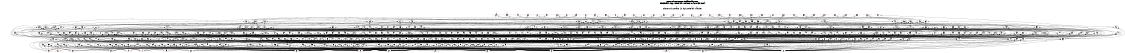 # Network structure generated by ABC

digraph network {
size = "7.5,10";
center = true;
edge [dir = back];

{
  node [shape = plaintext];
  edge [style = invis];
  LevelTitle1 [label=""];
  LevelTitle2 [label=""];
  Level6 [label = ""];
  Level5 [label = ""];
  Level4 [label = ""];
  Level3 [label = ""];
  Level2 [label = ""];
  Level1 [label = ""];
  Level0 [label = ""];
  LevelTitle1 ->  LevelTitle2 ->  Level6 ->  Level5 ->  Level4 ->  Level3 ->  Level2 ->  Level1 ->  Level0;
}

{
  rank = same;
  LevelTitle1;
  title1 [shape=plaintext,
          fontsize=20,
          fontname = "Times-Roman",
          label="Network structure visualized by ABC\nBenchmark \"top\". Time was Wed Oct 16 16:07:39 2024. "
         ];
}

{
  rank = same;
  LevelTitle2;
  title2 [shape=plaintext,
          fontsize=18,
          fontname = "Times-Roman",
          label="The network contains 421 logic nodes and 0 latches.\n"
         ];
}

{
  rank = same;
  Level6;
  Node18 [label = "pa1", shape = invtriangle, color = coral, fillcolor = coral];
  Node19 [label = "pa0", shape = invtriangle, color = coral, fillcolor = coral];
  Node20 [label = "pb0", shape = invtriangle, color = coral, fillcolor = coral];
  Node21 [label = "pc1", shape = invtriangle, color = coral, fillcolor = coral];
  Node22 [label = "pr", shape = invtriangle, color = coral, fillcolor = coral];
  Node23 [label = "pb1", shape = invtriangle, color = coral, fillcolor = coral];
  Node24 [label = "pc0", shape = invtriangle, color = coral, fillcolor = coral];
  Node25 [label = "ps", shape = invtriangle, color = coral, fillcolor = coral];
  Node26 [label = "pd0", shape = invtriangle, color = coral, fillcolor = coral];
  Node27 [label = "pt", shape = invtriangle, color = coral, fillcolor = coral];
  Node28 [label = "pd1", shape = invtriangle, color = coral, fillcolor = coral];
  Node29 [label = "pe0", shape = invtriangle, color = coral, fillcolor = coral];
  Node30 [label = "pu", shape = invtriangle, color = coral, fillcolor = coral];
  Node31 [label = "pf0", shape = invtriangle, color = coral, fillcolor = coral];
  Node32 [label = "pv", shape = invtriangle, color = coral, fillcolor = coral];
  Node33 [label = "pg0", shape = invtriangle, color = coral, fillcolor = coral];
  Node34 [label = "pw", shape = invtriangle, color = coral, fillcolor = coral];
  Node35 [label = "ph0", shape = invtriangle, color = coral, fillcolor = coral];
  Node36 [label = "px", shape = invtriangle, color = coral, fillcolor = coral];
  Node37 [label = "pi0", shape = invtriangle, color = coral, fillcolor = coral];
  Node38 [label = "py", shape = invtriangle, color = coral, fillcolor = coral];
  Node39 [label = "pj0", shape = invtriangle, color = coral, fillcolor = coral];
  Node40 [label = "pz", shape = invtriangle, color = coral, fillcolor = coral];
  Node41 [label = "pk0", shape = invtriangle, color = coral, fillcolor = coral];
  Node42 [label = "pl0", shape = invtriangle, color = coral, fillcolor = coral];
  Node43 [label = "pm0", shape = invtriangle, color = coral, fillcolor = coral];
  Node44 [label = "pn0", shape = invtriangle, color = coral, fillcolor = coral];
  Node45 [label = "po0", shape = invtriangle, color = coral, fillcolor = coral];
  Node46 [label = "pp0", shape = invtriangle, color = coral, fillcolor = coral];
  Node47 [label = "pq0", shape = invtriangle, color = coral, fillcolor = coral];
  Node48 [label = "pr0", shape = invtriangle, color = coral, fillcolor = coral];
  Node49 [label = "ps0", shape = invtriangle, color = coral, fillcolor = coral];
  Node50 [label = "pt0", shape = invtriangle, color = coral, fillcolor = coral];
  Node51 [label = "pu0", shape = invtriangle, color = coral, fillcolor = coral];
  Node52 [label = "pv0", shape = invtriangle, color = coral, fillcolor = coral];
  Node53 [label = "pw0", shape = invtriangle, color = coral, fillcolor = coral];
  Node54 [label = "px0", shape = invtriangle, color = coral, fillcolor = coral];
  Node55 [label = "py0", shape = invtriangle, color = coral, fillcolor = coral];
  Node56 [label = "pz0", shape = invtriangle, color = coral, fillcolor = coral];
}

{
  rank = same;
  Level5;
  Node78 [label = "78\n", shape = ellipse];
  Node150 [label = "150\n", shape = ellipse];
  Node174 [label = "174\n", shape = ellipse];
  Node210 [label = "210\n", shape = ellipse];
  Node218 [label = "218\n", shape = ellipse];
  Node265 [label = "265\n", shape = ellipse];
  Node294 [label = "294\n", shape = ellipse];
  Node302 [label = "302\n", shape = ellipse];
  Node321 [label = "321\n", shape = ellipse];
  Node343 [label = "343\n", shape = ellipse];
  Node358 [label = "358\n", shape = ellipse];
  Node366 [label = "366\n", shape = ellipse];
  Node376 [label = "376\n", shape = ellipse];
  Node387 [label = "387\n", shape = ellipse];
  Node395 [label = "395\n", shape = ellipse];
  Node402 [label = "402\n", shape = ellipse];
  Node409 [label = "409\n", shape = ellipse];
  Node418 [label = "418\n", shape = ellipse];
  Node429 [label = "429\n", shape = ellipse];
  Node436 [label = "436\n", shape = ellipse];
  Node446 [label = "446\n", shape = ellipse];
  Node451 [label = "451\n", shape = ellipse];
  Node458 [label = "458\n", shape = ellipse];
  Node468 [label = "468\n", shape = ellipse];
  Node472 [label = "472\n", shape = ellipse];
  Node477 [label = "477\n", shape = ellipse];
  Node478 [label = "478\n", shape = ellipse];
}

{
  rank = same;
  Level4;
  Node60 [label = "60\n", shape = ellipse];
  Node79 [label = "79\n", shape = ellipse];
  Node110 [label = "110\n", shape = ellipse];
  Node151 [label = "151\n", shape = ellipse];
  Node158 [label = "158\n", shape = ellipse];
  Node175 [label = "175\n", shape = ellipse];
  Node185 [label = "185\n", shape = ellipse];
  Node202 [label = "202\n", shape = ellipse];
  Node211 [label = "211\n", shape = ellipse];
  Node214 [label = "214\n", shape = ellipse];
  Node219 [label = "219\n", shape = ellipse];
  Node234 [label = "234\n", shape = ellipse];
  Node242 [label = "242\n", shape = ellipse];
  Node260 [label = "260\n", shape = ellipse];
  Node266 [label = "266\n", shape = ellipse];
  Node269 [label = "269\n", shape = ellipse];
  Node277 [label = "277\n", shape = ellipse];
  Node290 [label = "290\n", shape = ellipse];
  Node295 [label = "295\n", shape = ellipse];
  Node303 [label = "303\n", shape = ellipse];
  Node311 [label = "311\n", shape = ellipse];
  Node315 [label = "315\n", shape = ellipse];
  Node320 [label = "320\n", shape = ellipse];
  Node322 [label = "322\n", shape = ellipse];
  Node325 [label = "325\n", shape = ellipse];
  Node327 [label = "327\n", shape = ellipse];
  Node339 [label = "339\n", shape = ellipse];
  Node344 [label = "344\n", shape = ellipse];
  Node347 [label = "347\n", shape = ellipse];
  Node353 [label = "353\n", shape = ellipse];
  Node359 [label = "359\n", shape = ellipse];
  Node362 [label = "362\n", shape = ellipse];
  Node367 [label = "367\n", shape = ellipse];
  Node370 [label = "370\n", shape = ellipse];
  Node372 [label = "372\n", shape = ellipse];
  Node377 [label = "377\n", shape = ellipse];
  Node379 [label = "379\n", shape = ellipse];
  Node388 [label = "388\n", shape = ellipse];
  Node390 [label = "390\n", shape = ellipse];
  Node392 [label = "392\n", shape = ellipse];
  Node396 [label = "396\n", shape = ellipse];
  Node399 [label = "399\n", shape = ellipse];
  Node403 [label = "403\n", shape = ellipse];
  Node404 [label = "404\n", shape = ellipse];
  Node410 [label = "410\n", shape = ellipse];
  Node412 [label = "412\n", shape = ellipse];
  Node415 [label = "415\n", shape = ellipse];
  Node419 [label = "419\n", shape = ellipse];
  Node421 [label = "421\n", shape = ellipse];
  Node423 [label = "423\n", shape = ellipse];
  Node430 [label = "430\n", shape = ellipse];
  Node434 [label = "434\n", shape = ellipse];
  Node435 [label = "435\n", shape = ellipse];
  Node437 [label = "437\n", shape = ellipse];
  Node441 [label = "441\n", shape = ellipse];
  Node443 [label = "443\n", shape = ellipse];
  Node447 [label = "447\n", shape = ellipse];
  Node449 [label = "449\n", shape = ellipse];
  Node452 [label = "452\n", shape = ellipse];
  Node454 [label = "454\n", shape = ellipse];
  Node456 [label = "456\n", shape = ellipse];
  Node459 [label = "459\n", shape = ellipse];
  Node461 [label = "461\n", shape = ellipse];
  Node463 [label = "463\n", shape = ellipse];
  Node465 [label = "465\n", shape = ellipse];
  Node469 [label = "469\n", shape = ellipse];
  Node470 [label = "470\n", shape = ellipse];
  Node473 [label = "473\n", shape = ellipse];
  Node475 [label = "475\n", shape = ellipse];
  Node476 [label = "476\n", shape = ellipse];
}

{
  rank = same;
  Level3;
  Node61 [label = "61\n", shape = ellipse];
  Node72 [label = "72\n", shape = ellipse];
  Node80 [label = "80\n", shape = ellipse];
  Node88 [label = "88\n", shape = ellipse];
  Node96 [label = "96\n", shape = ellipse];
  Node107 [label = "107\n", shape = ellipse];
  Node111 [label = "111\n", shape = ellipse];
  Node118 [label = "118\n", shape = ellipse];
  Node126 [label = "126\n", shape = ellipse];
  Node138 [label = "138\n", shape = ellipse];
  Node143 [label = "143\n", shape = ellipse];
  Node152 [label = "152\n", shape = ellipse];
  Node159 [label = "159\n", shape = ellipse];
  Node165 [label = "165\n", shape = ellipse];
  Node176 [label = "176\n", shape = ellipse];
  Node186 [label = "186\n", shape = ellipse];
  Node188 [label = "188\n", shape = ellipse];
  Node190 [label = "190\n", shape = ellipse];
  Node198 [label = "198\n", shape = ellipse];
  Node203 [label = "203\n", shape = ellipse];
  Node204 [label = "204\n", shape = ellipse];
  Node209 [label = "209\n", shape = ellipse];
  Node212 [label = "212\n", shape = ellipse];
  Node213 [label = "213\n", shape = ellipse];
  Node215 [label = "215\n", shape = ellipse];
  Node216 [label = "216\n", shape = ellipse];
  Node220 [label = "220\n", shape = ellipse];
  Node222 [label = "222\n", shape = ellipse];
  Node223 [label = "223\n", shape = ellipse];
  Node225 [label = "225\n", shape = ellipse];
  Node235 [label = "235\n", shape = ellipse];
  Node243 [label = "243\n", shape = ellipse];
  Node245 [label = "245\n", shape = ellipse];
  Node253 [label = "253\n", shape = ellipse];
  Node254 [label = "254\n", shape = ellipse];
  Node261 [label = "261\n", shape = ellipse];
  Node262 [label = "262\n", shape = ellipse];
  Node267 [label = "267\n", shape = ellipse];
  Node268 [label = "268\n", shape = ellipse];
  Node270 [label = "270\n", shape = ellipse];
  Node278 [label = "278\n", shape = ellipse];
  Node279 [label = "279\n", shape = ellipse];
  Node281 [label = "281\n", shape = ellipse];
  Node289 [label = "289\n", shape = ellipse];
  Node291 [label = "291\n", shape = ellipse];
  Node292 [label = "292\n", shape = ellipse];
  Node296 [label = "296\n", shape = ellipse];
  Node297 [label = "297\n", shape = ellipse];
  Node298 [label = "298\n", shape = ellipse];
  Node300 [label = "300\n", shape = ellipse];
  Node304 [label = "304\n", shape = ellipse];
  Node305 [label = "305\n", shape = ellipse];
  Node306 [label = "306\n", shape = ellipse];
  Node309 [label = "309\n", shape = ellipse];
  Node312 [label = "312\n", shape = ellipse];
  Node313 [label = "313\n", shape = ellipse];
  Node316 [label = "316\n", shape = ellipse];
  Node317 [label = "317\n", shape = ellipse];
  Node318 [label = "318\n", shape = ellipse];
  Node323 [label = "323\n", shape = ellipse];
  Node324 [label = "324\n", shape = ellipse];
  Node326 [label = "326\n", shape = ellipse];
  Node328 [label = "328\n", shape = ellipse];
  Node334 [label = "334\n", shape = ellipse];
  Node335 [label = "335\n", shape = ellipse];
  Node337 [label = "337\n", shape = ellipse];
  Node340 [label = "340\n", shape = ellipse];
  Node342 [label = "342\n", shape = ellipse];
  Node345 [label = "345\n", shape = ellipse];
  Node346 [label = "346\n", shape = ellipse];
  Node348 [label = "348\n", shape = ellipse];
  Node350 [label = "350\n", shape = ellipse];
  Node354 [label = "354\n", shape = ellipse];
  Node355 [label = "355\n", shape = ellipse];
  Node360 [label = "360\n", shape = ellipse];
  Node361 [label = "361\n", shape = ellipse];
  Node363 [label = "363\n", shape = ellipse];
  Node364 [label = "364\n", shape = ellipse];
  Node365 [label = "365\n", shape = ellipse];
  Node368 [label = "368\n", shape = ellipse];
  Node369 [label = "369\n", shape = ellipse];
  Node371 [label = "371\n", shape = ellipse];
  Node373 [label = "373\n", shape = ellipse];
  Node374 [label = "374\n", shape = ellipse];
  Node375 [label = "375\n", shape = ellipse];
  Node378 [label = "378\n", shape = ellipse];
  Node380 [label = "380\n", shape = ellipse];
  Node382 [label = "382\n", shape = ellipse];
  Node383 [label = "383\n", shape = ellipse];
  Node384 [label = "384\n", shape = ellipse];
  Node385 [label = "385\n", shape = ellipse];
  Node386 [label = "386\n", shape = ellipse];
  Node389 [label = "389\n", shape = ellipse];
  Node391 [label = "391\n", shape = ellipse];
  Node393 [label = "393\n", shape = ellipse];
  Node394 [label = "394\n", shape = ellipse];
  Node397 [label = "397\n", shape = ellipse];
  Node398 [label = "398\n", shape = ellipse];
  Node400 [label = "400\n", shape = ellipse];
  Node401 [label = "401\n", shape = ellipse];
  Node405 [label = "405\n", shape = ellipse];
  Node407 [label = "407\n", shape = ellipse];
  Node408 [label = "408\n", shape = ellipse];
  Node411 [label = "411\n", shape = ellipse];
  Node413 [label = "413\n", shape = ellipse];
  Node416 [label = "416\n", shape = ellipse];
  Node417 [label = "417\n", shape = ellipse];
  Node420 [label = "420\n", shape = ellipse];
  Node422 [label = "422\n", shape = ellipse];
  Node424 [label = "424\n", shape = ellipse];
  Node425 [label = "425\n", shape = ellipse];
  Node427 [label = "427\n", shape = ellipse];
  Node428 [label = "428\n", shape = ellipse];
  Node431 [label = "431\n", shape = ellipse];
  Node432 [label = "432\n", shape = ellipse];
  Node433 [label = "433\n", shape = ellipse];
  Node438 [label = "438\n", shape = ellipse];
  Node440 [label = "440\n", shape = ellipse];
  Node442 [label = "442\n", shape = ellipse];
  Node444 [label = "444\n", shape = ellipse];
  Node445 [label = "445\n", shape = ellipse];
  Node448 [label = "448\n", shape = ellipse];
  Node450 [label = "450\n", shape = ellipse];
  Node453 [label = "453\n", shape = ellipse];
  Node455 [label = "455\n", shape = ellipse];
  Node457 [label = "457\n", shape = ellipse];
  Node460 [label = "460\n", shape = ellipse];
  Node462 [label = "462\n", shape = ellipse];
  Node464 [label = "464\n", shape = ellipse];
  Node466 [label = "466\n", shape = ellipse];
  Node467 [label = "467\n", shape = ellipse];
  Node471 [label = "471\n", shape = ellipse];
  Node474 [label = "474\n", shape = ellipse];
}

{
  rank = same;
  Level2;
  Node58 [label = "58\n", shape = ellipse];
  Node62 [label = "62\n", shape = ellipse];
  Node65 [label = "65\n", shape = ellipse];
  Node67 [label = "67\n", shape = ellipse];
  Node69 [label = "69\n", shape = ellipse];
  Node73 [label = "73\n", shape = ellipse];
  Node75 [label = "75\n", shape = ellipse];
  Node81 [label = "81\n", shape = ellipse];
  Node83 [label = "83\n", shape = ellipse];
  Node85 [label = "85\n", shape = ellipse];
  Node89 [label = "89\n", shape = ellipse];
  Node92 [label = "92\n", shape = ellipse];
  Node94 [label = "94\n", shape = ellipse];
  Node95 [label = "95\n", shape = ellipse];
  Node97 [label = "97\n", shape = ellipse];
  Node101 [label = "101\n", shape = ellipse];
  Node104 [label = "104\n", shape = ellipse];
  Node108 [label = "108\n", shape = ellipse];
  Node109 [label = "109\n", shape = ellipse];
  Node112 [label = "112\n", shape = ellipse];
  Node114 [label = "114\n", shape = ellipse];
  Node117 [label = "117\n", shape = ellipse];
  Node119 [label = "119\n", shape = ellipse];
  Node121 [label = "121\n", shape = ellipse];
  Node124 [label = "124\n", shape = ellipse];
  Node127 [label = "127\n", shape = ellipse];
  Node128 [label = "128\n", shape = ellipse];
  Node133 [label = "133\n", shape = ellipse];
  Node134 [label = "134\n", shape = ellipse];
  Node136 [label = "136\n", shape = ellipse];
  Node139 [label = "139\n", shape = ellipse];
  Node140 [label = "140\n", shape = ellipse];
  Node142 [label = "142\n", shape = ellipse];
  Node144 [label = "144\n", shape = ellipse];
  Node145 [label = "145\n", shape = ellipse];
  Node147 [label = "147\n", shape = ellipse];
  Node153 [label = "153\n", shape = ellipse];
  Node155 [label = "155\n", shape = ellipse];
  Node157 [label = "157\n", shape = ellipse];
  Node160 [label = "160\n", shape = ellipse];
  Node163 [label = "163\n", shape = ellipse];
  Node166 [label = "166\n", shape = ellipse];
  Node170 [label = "170\n", shape = ellipse];
  Node172 [label = "172\n", shape = ellipse];
  Node177 [label = "177\n", shape = ellipse];
  Node178 [label = "178\n", shape = ellipse];
  Node179 [label = "179\n", shape = ellipse];
  Node182 [label = "182\n", shape = ellipse];
  Node183 [label = "183\n", shape = ellipse];
  Node184 [label = "184\n", shape = ellipse];
  Node187 [label = "187\n", shape = ellipse];
  Node189 [label = "189\n", shape = ellipse];
  Node191 [label = "191\n", shape = ellipse];
  Node192 [label = "192\n", shape = ellipse];
  Node194 [label = "194\n", shape = ellipse];
  Node196 [label = "196\n", shape = ellipse];
  Node199 [label = "199\n", shape = ellipse];
  Node201 [label = "201\n", shape = ellipse];
  Node205 [label = "205\n", shape = ellipse];
  Node206 [label = "206\n", shape = ellipse];
  Node207 [label = "207\n", shape = ellipse];
  Node208 [label = "208\n", shape = ellipse];
  Node217 [label = "217\n", shape = ellipse];
  Node221 [label = "221\n", shape = ellipse];
  Node224 [label = "224\n", shape = ellipse];
  Node226 [label = "226\n", shape = ellipse];
  Node227 [label = "227\n", shape = ellipse];
  Node229 [label = "229\n", shape = ellipse];
  Node231 [label = "231\n", shape = ellipse];
  Node236 [label = "236\n", shape = ellipse];
  Node237 [label = "237\n", shape = ellipse];
  Node240 [label = "240\n", shape = ellipse];
  Node241 [label = "241\n", shape = ellipse];
  Node244 [label = "244\n", shape = ellipse];
  Node246 [label = "246\n", shape = ellipse];
  Node248 [label = "248\n", shape = ellipse];
  Node250 [label = "250\n", shape = ellipse];
  Node255 [label = "255\n", shape = ellipse];
  Node258 [label = "258\n", shape = ellipse];
  Node259 [label = "259\n", shape = ellipse];
  Node263 [label = "263\n", shape = ellipse];
  Node264 [label = "264\n", shape = ellipse];
  Node271 [label = "271\n", shape = ellipse];
  Node272 [label = "272\n", shape = ellipse];
  Node274 [label = "274\n", shape = ellipse];
  Node275 [label = "275\n", shape = ellipse];
  Node280 [label = "280\n", shape = ellipse];
  Node282 [label = "282\n", shape = ellipse];
  Node286 [label = "286\n", shape = ellipse];
  Node293 [label = "293\n", shape = ellipse];
  Node299 [label = "299\n", shape = ellipse];
  Node301 [label = "301\n", shape = ellipse];
  Node307 [label = "307\n", shape = ellipse];
  Node308 [label = "308\n", shape = ellipse];
  Node310 [label = "310\n", shape = ellipse];
  Node314 [label = "314\n", shape = ellipse];
  Node319 [label = "319\n", shape = ellipse];
  Node329 [label = "329\n", shape = ellipse];
  Node330 [label = "330\n", shape = ellipse];
  Node333 [label = "333\n", shape = ellipse];
  Node336 [label = "336\n", shape = ellipse];
  Node338 [label = "338\n", shape = ellipse];
  Node341 [label = "341\n", shape = ellipse];
  Node349 [label = "349\n", shape = ellipse];
  Node351 [label = "351\n", shape = ellipse];
  Node352 [label = "352\n", shape = ellipse];
  Node356 [label = "356\n", shape = ellipse];
  Node357 [label = "357\n", shape = ellipse];
  Node381 [label = "381\n", shape = ellipse];
  Node406 [label = "406\n", shape = ellipse];
  Node414 [label = "414\n", shape = ellipse];
  Node426 [label = "426\n", shape = ellipse];
  Node439 [label = "439\n", shape = ellipse];
}

{
  rank = same;
  Level1;
  Node59 [label = "59\n", shape = ellipse];
  Node63 [label = "63\n", shape = ellipse];
  Node64 [label = "64\n", shape = ellipse];
  Node66 [label = "66\n", shape = ellipse];
  Node68 [label = "68\n", shape = ellipse];
  Node70 [label = "70\n", shape = ellipse];
  Node71 [label = "71\n", shape = ellipse];
  Node74 [label = "74\n", shape = ellipse];
  Node76 [label = "76\n", shape = ellipse];
  Node77 [label = "77\n", shape = ellipse];
  Node82 [label = "82\n", shape = ellipse];
  Node84 [label = "84\n", shape = ellipse];
  Node86 [label = "86\n", shape = ellipse];
  Node87 [label = "87\n", shape = ellipse];
  Node90 [label = "90\n", shape = ellipse];
  Node91 [label = "91\n", shape = ellipse];
  Node93 [label = "93\n", shape = ellipse];
  Node98 [label = "98\n", shape = ellipse];
  Node99 [label = "99\n", shape = ellipse];
  Node100 [label = "100\n", shape = ellipse];
  Node102 [label = "102\n", shape = ellipse];
  Node103 [label = "103\n", shape = ellipse];
  Node105 [label = "105\n", shape = ellipse];
  Node106 [label = "106\n", shape = ellipse];
  Node113 [label = "113\n", shape = ellipse];
  Node115 [label = "115\n", shape = ellipse];
  Node116 [label = "116\n", shape = ellipse];
  Node120 [label = "120\n", shape = ellipse];
  Node122 [label = "122\n", shape = ellipse];
  Node123 [label = "123\n", shape = ellipse];
  Node125 [label = "125\n", shape = ellipse];
  Node129 [label = "129\n", shape = ellipse];
  Node130 [label = "130\n", shape = ellipse];
  Node131 [label = "131\n", shape = ellipse];
  Node132 [label = "132\n", shape = ellipse];
  Node135 [label = "135\n", shape = ellipse];
  Node137 [label = "137\n", shape = ellipse];
  Node141 [label = "141\n", shape = ellipse];
  Node146 [label = "146\n", shape = ellipse];
  Node148 [label = "148\n", shape = ellipse];
  Node149 [label = "149\n", shape = ellipse];
  Node154 [label = "154\n", shape = ellipse];
  Node156 [label = "156\n", shape = ellipse];
  Node161 [label = "161\n", shape = ellipse];
  Node162 [label = "162\n", shape = ellipse];
  Node164 [label = "164\n", shape = ellipse];
  Node167 [label = "167\n", shape = ellipse];
  Node168 [label = "168\n", shape = ellipse];
  Node169 [label = "169\n", shape = ellipse];
  Node171 [label = "171\n", shape = ellipse];
  Node173 [label = "173\n", shape = ellipse];
  Node180 [label = "180\n", shape = ellipse];
  Node181 [label = "181\n", shape = ellipse];
  Node193 [label = "193\n", shape = ellipse];
  Node195 [label = "195\n", shape = ellipse];
  Node197 [label = "197\n", shape = ellipse];
  Node200 [label = "200\n", shape = ellipse];
  Node228 [label = "228\n", shape = ellipse];
  Node230 [label = "230\n", shape = ellipse];
  Node232 [label = "232\n", shape = ellipse];
  Node233 [label = "233\n", shape = ellipse];
  Node238 [label = "238\n", shape = ellipse];
  Node239 [label = "239\n", shape = ellipse];
  Node247 [label = "247\n", shape = ellipse];
  Node249 [label = "249\n", shape = ellipse];
  Node251 [label = "251\n", shape = ellipse];
  Node252 [label = "252\n", shape = ellipse];
  Node256 [label = "256\n", shape = ellipse];
  Node257 [label = "257\n", shape = ellipse];
  Node273 [label = "273\n", shape = ellipse];
  Node276 [label = "276\n", shape = ellipse];
  Node283 [label = "283\n", shape = ellipse];
  Node284 [label = "284\n", shape = ellipse];
  Node285 [label = "285\n", shape = ellipse];
  Node287 [label = "287\n", shape = ellipse];
  Node288 [label = "288\n", shape = ellipse];
  Node331 [label = "331\n", shape = ellipse];
  Node332 [label = "332\n", shape = ellipse];
}

{
  rank = same;
  Level0;
  Node1 [label = "pp", shape = triangle, color = coral, fillcolor = coral];
  Node2 [label = "pq", shape = triangle, color = coral, fillcolor = coral];
  Node3 [label = "pa", shape = triangle, color = coral, fillcolor = coral];
  Node4 [label = "pb", shape = triangle, color = coral, fillcolor = coral];
  Node5 [label = "pc", shape = triangle, color = coral, fillcolor = coral];
  Node6 [label = "pd", shape = triangle, color = coral, fillcolor = coral];
  Node7 [label = "pe", shape = triangle, color = coral, fillcolor = coral];
  Node8 [label = "pf", shape = triangle, color = coral, fillcolor = coral];
  Node9 [label = "pg", shape = triangle, color = coral, fillcolor = coral];
  Node10 [label = "ph", shape = triangle, color = coral, fillcolor = coral];
  Node11 [label = "pi", shape = triangle, color = coral, fillcolor = coral];
  Node12 [label = "pj", shape = triangle, color = coral, fillcolor = coral];
  Node13 [label = "pk", shape = triangle, color = coral, fillcolor = coral];
  Node14 [label = "pl", shape = triangle, color = coral, fillcolor = coral];
  Node15 [label = "pm", shape = triangle, color = coral, fillcolor = coral];
  Node16 [label = "pn", shape = triangle, color = coral, fillcolor = coral];
  Node17 [label = "po", shape = triangle, color = coral, fillcolor = coral];
}

title1 -> title2 [style = invis];
title2 -> Node18 [style = invis];
title2 -> Node19 [style = invis];
title2 -> Node20 [style = invis];
title2 -> Node21 [style = invis];
title2 -> Node22 [style = invis];
title2 -> Node23 [style = invis];
title2 -> Node24 [style = invis];
title2 -> Node25 [style = invis];
title2 -> Node26 [style = invis];
title2 -> Node27 [style = invis];
title2 -> Node28 [style = invis];
title2 -> Node29 [style = invis];
title2 -> Node30 [style = invis];
title2 -> Node31 [style = invis];
title2 -> Node32 [style = invis];
title2 -> Node33 [style = invis];
title2 -> Node34 [style = invis];
title2 -> Node35 [style = invis];
title2 -> Node36 [style = invis];
title2 -> Node37 [style = invis];
title2 -> Node38 [style = invis];
title2 -> Node39 [style = invis];
title2 -> Node40 [style = invis];
title2 -> Node41 [style = invis];
title2 -> Node42 [style = invis];
title2 -> Node43 [style = invis];
title2 -> Node44 [style = invis];
title2 -> Node45 [style = invis];
title2 -> Node46 [style = invis];
title2 -> Node47 [style = invis];
title2 -> Node48 [style = invis];
title2 -> Node49 [style = invis];
title2 -> Node50 [style = invis];
title2 -> Node51 [style = invis];
title2 -> Node52 [style = invis];
title2 -> Node53 [style = invis];
title2 -> Node54 [style = invis];
title2 -> Node55 [style = invis];
title2 -> Node56 [style = invis];
Node18 -> Node19 [style = invis];
Node19 -> Node20 [style = invis];
Node20 -> Node21 [style = invis];
Node21 -> Node22 [style = invis];
Node22 -> Node23 [style = invis];
Node23 -> Node24 [style = invis];
Node24 -> Node25 [style = invis];
Node25 -> Node26 [style = invis];
Node26 -> Node27 [style = invis];
Node27 -> Node28 [style = invis];
Node28 -> Node29 [style = invis];
Node29 -> Node30 [style = invis];
Node30 -> Node31 [style = invis];
Node31 -> Node32 [style = invis];
Node32 -> Node33 [style = invis];
Node33 -> Node34 [style = invis];
Node34 -> Node35 [style = invis];
Node35 -> Node36 [style = invis];
Node36 -> Node37 [style = invis];
Node37 -> Node38 [style = invis];
Node38 -> Node39 [style = invis];
Node39 -> Node40 [style = invis];
Node40 -> Node41 [style = invis];
Node41 -> Node42 [style = invis];
Node42 -> Node43 [style = invis];
Node43 -> Node44 [style = invis];
Node44 -> Node45 [style = invis];
Node45 -> Node46 [style = invis];
Node46 -> Node47 [style = invis];
Node47 -> Node48 [style = invis];
Node48 -> Node49 [style = invis];
Node49 -> Node50 [style = invis];
Node50 -> Node51 [style = invis];
Node51 -> Node52 [style = invis];
Node52 -> Node53 [style = invis];
Node53 -> Node54 [style = invis];
Node54 -> Node55 [style = invis];
Node55 -> Node56 [style = invis];
Node18 -> Node58 [style = solid];
Node19 -> Node60 [style = solid];
Node20 -> Node69 [style = solid];
Node21 -> Node72 [style = solid];
Node22 -> Node78 [style = solid];
Node23 -> Node147 [style = solid];
Node24 -> Node67 [style = solid];
Node25 -> Node150 [style = solid];
Node26 -> Node174 [style = solid];
Node27 -> Node210 [style = solid];
Node28 -> Node217 [style = solid];
Node29 -> Node218 [style = solid];
Node30 -> Node260 [style = solid];
Node31 -> Node265 [style = solid];
Node32 -> Node294 [style = solid];
Node33 -> Node302 [style = solid];
Node34 -> Node477 [style = solid];
Node35 -> Node321 [style = solid];
Node36 -> Node478 [style = solid];
Node37 -> Node343 [style = solid];
Node38 -> Node358 [style = solid];
Node39 -> Node362 [style = solid];
Node40 -> Node365 [style = solid];
Node41 -> Node366 [style = solid];
Node42 -> Node376 [style = solid];
Node43 -> Node387 [style = solid];
Node44 -> Node395 [style = solid];
Node45 -> Node402 [style = solid];
Node46 -> Node409 [style = solid];
Node47 -> Node418 [style = solid];
Node48 -> Node429 [style = solid];
Node49 -> Node436 [style = solid];
Node50 -> Node446 [style = solid];
Node51 -> Node451 [style = solid];
Node52 -> Node458 [style = solid];
Node53 -> Node465 [style = solid];
Node54 -> Node468 [style = solid];
Node55 -> Node472 [style = solid];
Node56 -> Node341 [style = solid];
Node58 -> Node59 [style = solid];
Node58 -> Node2 [style = solid];
Node58 -> Node14 [style = solid];
Node59 -> Node1 [style = solid];
Node59 -> Node15 [style = solid];
Node59 -> Node16 [style = solid];
Node59 -> Node17 [style = solid];
Node60 -> Node61 [style = solid];
Node60 -> Node67 [style = solid];
Node60 -> Node69 [style = solid];
Node61 -> Node62 [style = solid];
Node61 -> Node65 [style = solid];
Node62 -> Node63 [style = solid];
Node62 -> Node64 [style = solid];
Node62 -> Node9 [style = solid];
Node63 -> Node14 [style = solid];
Node63 -> Node15 [style = solid];
Node63 -> Node16 [style = solid];
Node63 -> Node17 [style = solid];
Node64 -> Node1 [style = solid];
Node64 -> Node2 [style = solid];
Node65 -> Node66 [style = solid];
Node65 -> Node14 [style = solid];
Node65 -> Node16 [style = solid];
Node65 -> Node17 [style = solid];
Node66 -> Node1 [style = solid];
Node66 -> Node2 [style = solid];
Node66 -> Node9 [style = solid];
Node66 -> Node15 [style = solid];
Node67 -> Node68 [style = solid];
Node67 -> Node2 [style = solid];
Node67 -> Node14 [style = solid];
Node68 -> Node1 [style = solid];
Node68 -> Node15 [style = solid];
Node68 -> Node16 [style = solid];
Node68 -> Node17 [style = solid];
Node69 -> Node70 [style = solid];
Node69 -> Node71 [style = solid];
Node70 -> Node14 [style = solid];
Node70 -> Node15 [style = solid];
Node70 -> Node16 [style = solid];
Node70 -> Node17 [style = solid];
Node71 -> Node1 [style = solid];
Node71 -> Node2 [style = solid];
Node71 -> Node13 [style = solid];
Node72 -> Node73 [style = solid];
Node72 -> Node75 [style = solid];
Node73 -> Node74 [style = solid];
Node73 -> Node2 [style = solid];
Node73 -> Node14 [style = solid];
Node74 -> Node1 [style = solid];
Node74 -> Node15 [style = solid];
Node74 -> Node16 [style = solid];
Node74 -> Node17 [style = solid];
Node75 -> Node76 [style = solid];
Node75 -> Node77 [style = solid];
Node75 -> Node15 [style = solid];
Node75 -> Node16 [style = solid];
Node76 -> Node1 [style = solid];
Node76 -> Node17 [style = solid];
Node77 -> Node2 [style = solid];
Node77 -> Node14 [style = solid];
Node78 -> Node79 [style = solid];
Node78 -> Node110 [style = solid];
Node78 -> Node138 [style = solid];
Node78 -> Node143 [style = solid];
Node79 -> Node80 [style = solid];
Node79 -> Node88 [style = solid];
Node79 -> Node96 [style = solid];
Node79 -> Node107 [style = solid];
Node80 -> Node81 [style = solid];
Node80 -> Node83 [style = solid];
Node80 -> Node85 [style = solid];
Node81 -> Node82 [style = solid];
Node81 -> Node2 [style = solid];
Node81 -> Node14 [style = solid];
Node81 -> Node16 [style = solid];
Node82 -> Node1 [style = solid];
Node82 -> Node15 [style = solid];
Node82 -> Node17 [style = solid];
Node83 -> Node59 [style = solid];
Node83 -> Node84 [style = solid];
Node84 -> Node2 [style = solid];
Node84 -> Node14 [style = solid];
Node85 -> Node86 [style = solid];
Node85 -> Node87 [style = solid];
Node85 -> Node8 [style = solid];
Node86 -> Node14 [style = solid];
Node86 -> Node15 [style = solid];
Node86 -> Node16 [style = solid];
Node86 -> Node17 [style = solid];
Node87 -> Node1 [style = solid];
Node87 -> Node2 [style = solid];
Node88 -> Node89 [style = solid];
Node88 -> Node92 [style = solid];
Node88 -> Node94 [style = solid];
Node88 -> Node95 [style = solid];
Node89 -> Node90 [style = solid];
Node89 -> Node91 [style = solid];
Node90 -> Node1 [style = solid];
Node90 -> Node15 [style = solid];
Node90 -> Node16 [style = solid];
Node90 -> Node17 [style = solid];
Node91 -> Node2 [style = solid];
Node91 -> Node14 [style = solid];
Node92 -> Node84 [style = solid];
Node92 -> Node93 [style = solid];
Node93 -> Node1 [style = solid];
Node93 -> Node15 [style = solid];
Node93 -> Node16 [style = solid];
Node93 -> Node17 [style = solid];
Node94 -> Node86 [style = solid];
Node94 -> Node87 [style = solid];
Node94 -> Node8 [style = solid];
Node95 -> Node82 [style = solid];
Node95 -> Node2 [style = solid];
Node95 -> Node14 [style = solid];
Node95 -> Node16 [style = solid];
Node96 -> Node97 [style = solid];
Node96 -> Node101 [style = solid];
Node96 -> Node104 [style = solid];
Node97 -> Node98 [style = solid];
Node97 -> Node99 [style = solid];
Node97 -> Node100 [style = solid];
Node98 -> Node7 [style = solid];
Node98 -> Node10 [style = solid];
Node98 -> Node11 [style = solid];
Node98 -> Node12 [style = solid];
Node99 -> Node2 [style = solid];
Node99 -> Node15 [style = solid];
Node99 -> Node16 [style = solid];
Node100 -> Node1 [style = solid];
Node100 -> Node5 [style = solid];
Node100 -> Node14 [style = solid];
Node100 -> Node17 [style = solid];
Node101 -> Node64 [style = solid];
Node101 -> Node102 [style = solid];
Node101 -> Node103 [style = solid];
Node102 -> Node7 [style = solid];
Node102 -> Node15 [style = solid];
Node102 -> Node16 [style = solid];
Node103 -> Node3 [style = solid];
Node103 -> Node14 [style = solid];
Node103 -> Node17 [style = solid];
Node104 -> Node105 [style = solid];
Node104 -> Node102 [style = solid];
Node104 -> Node106 [style = solid];
Node104 -> Node17 [style = solid];
Node105 -> Node1 [style = solid];
Node105 -> Node2 [style = solid];
Node106 -> Node4 [style = solid];
Node106 -> Node14 [style = solid];
Node107 -> Node108 [style = solid];
Node107 -> Node109 [style = solid];
Node108 -> Node59 [style = solid];
Node108 -> Node2 [style = solid];
Node108 -> Node14 [style = solid];
Node109 -> Node76 [style = solid];
Node109 -> Node77 [style = solid];
Node109 -> Node15 [style = solid];
Node109 -> Node16 [style = solid];
Node110 -> Node111 [style = solid];
Node110 -> Node118 [style = solid];
Node110 -> Node126 [style = solid];
Node110 -> Node136 [style = solid];
Node111 -> Node65 [style = solid];
Node111 -> Node112 [style = solid];
Node111 -> Node114 [style = solid];
Node111 -> Node117 [style = solid];
Node112 -> Node91 [style = solid];
Node112 -> Node113 [style = solid];
Node113 -> Node1 [style = solid];
Node113 -> Node15 [style = solid];
Node113 -> Node16 [style = solid];
Node113 -> Node17 [style = solid];
Node114 -> Node99 [style = solid];
Node114 -> Node115 [style = solid];
Node114 -> Node116 [style = solid];
Node115 -> Node7 [style = solid];
Node115 -> Node8 [style = solid];
Node115 -> Node10 [style = solid];
Node115 -> Node14 [style = solid];
Node116 -> Node1 [style = solid];
Node116 -> Node11 [style = solid];
Node116 -> Node12 [style = solid];
Node116 -> Node17 [style = solid];
Node117 -> Node76 [style = solid];
Node117 -> Node98 [style = solid];
Node117 -> Node99 [style = solid];
Node117 -> Node106 [style = solid];
Node118 -> Node62 [style = solid];
Node118 -> Node119 [style = solid];
Node118 -> Node121 [style = solid];
Node118 -> Node124 [style = solid];
Node119 -> Node120 [style = solid];
Node119 -> Node14 [style = solid];
Node119 -> Node16 [style = solid];
Node119 -> Node17 [style = solid];
Node120 -> Node1 [style = solid];
Node120 -> Node2 [style = solid];
Node120 -> Node9 [style = solid];
Node120 -> Node15 [style = solid];
Node121 -> Node122 [style = solid];
Node121 -> Node123 [style = solid];
Node122 -> Node14 [style = solid];
Node122 -> Node15 [style = solid];
Node122 -> Node16 [style = solid];
Node122 -> Node17 [style = solid];
Node123 -> Node1 [style = solid];
Node123 -> Node2 [style = solid];
Node123 -> Node9 [style = solid];
Node124 -> Node93 [style = solid];
Node124 -> Node125 [style = solid];
Node124 -> Node2 [style = solid];
Node124 -> Node14 [style = solid];
Node125 -> Node1 [style = solid];
Node125 -> Node15 [style = solid];
Node125 -> Node16 [style = solid];
Node125 -> Node17 [style = solid];
Node126 -> Node127 [style = solid];
Node126 -> Node128 [style = solid];
Node126 -> Node133 [style = solid];
Node126 -> Node134 [style = solid];
Node127 -> Node68 [style = solid];
Node127 -> Node2 [style = solid];
Node127 -> Node14 [style = solid];
Node128 -> Node129 [style = solid];
Node128 -> Node130 [style = solid];
Node128 -> Node131 [style = solid];
Node128 -> Node132 [style = solid];
Node129 -> Node7 [style = solid];
Node129 -> Node8 [style = solid];
Node129 -> Node14 [style = solid];
Node129 -> Node17 [style = solid];
Node130 -> Node1 [style = solid];
Node130 -> Node2 [style = solid];
Node130 -> Node15 [style = solid];
Node130 -> Node16 [style = solid];
Node131 -> Node14 [style = solid];
Node131 -> Node15 [style = solid];
Node131 -> Node16 [style = solid];
Node131 -> Node17 [style = solid];
Node132 -> Node1 [style = solid];
Node132 -> Node2 [style = solid];
Node132 -> Node5 [style = solid];
Node133 -> Node105 [style = solid];
Node133 -> Node122 [style = solid];
Node133 -> Node9 [style = solid];
Node134 -> Node130 [style = solid];
Node134 -> Node135 [style = solid];
Node135 -> Node4 [style = solid];
Node135 -> Node8 [style = solid];
Node135 -> Node14 [style = solid];
Node135 -> Node17 [style = solid];
Node136 -> Node90 [style = solid];
Node136 -> Node137 [style = solid];
Node136 -> Node2 [style = solid];
Node136 -> Node14 [style = solid];
Node137 -> Node1 [style = solid];
Node137 -> Node15 [style = solid];
Node137 -> Node16 [style = solid];
Node137 -> Node17 [style = solid];
Node138 -> Node139 [style = solid];
Node138 -> Node140 [style = solid];
Node138 -> Node142 [style = solid];
Node139 -> Node90 [style = solid];
Node139 -> Node2 [style = solid];
Node139 -> Node14 [style = solid];
Node140 -> Node91 [style = solid];
Node140 -> Node141 [style = solid];
Node141 -> Node1 [style = solid];
Node141 -> Node15 [style = solid];
Node141 -> Node16 [style = solid];
Node141 -> Node17 [style = solid];
Node142 -> Node105 [style = solid];
Node142 -> Node86 [style = solid];
Node142 -> Node11 [style = solid];
Node143 -> Node144 [style = solid];
Node143 -> Node145 [style = solid];
Node144 -> Node63 [style = solid];
Node144 -> Node87 [style = solid];
Node144 -> Node9 [style = solid];
Node145 -> Node146 [style = solid];
Node145 -> Node2 [style = solid];
Node145 -> Node14 [style = solid];
Node146 -> Node1 [style = solid];
Node146 -> Node15 [style = solid];
Node146 -> Node16 [style = solid];
Node146 -> Node17 [style = solid];
Node147 -> Node64 [style = solid];
Node147 -> Node148 [style = solid];
Node147 -> Node149 [style = solid];
Node148 -> Node15 [style = solid];
Node148 -> Node16 [style = solid];
Node149 -> Node10 [style = solid];
Node149 -> Node12 [style = solid];
Node149 -> Node14 [style = solid];
Node149 -> Node17 [style = solid];
Node150 -> Node151 [style = solid];
Node150 -> Node158 [style = solid];
Node151 -> Node152 [style = solid];
Node151 -> Node157 [style = solid];
Node152 -> Node153 [style = solid];
Node152 -> Node155 [style = solid];
Node153 -> Node64 [style = solid];
Node153 -> Node154 [style = solid];
Node153 -> Node10 [style = solid];
Node154 -> Node14 [style = solid];
Node154 -> Node15 [style = solid];
Node154 -> Node16 [style = solid];
Node154 -> Node17 [style = solid];
Node155 -> Node156 [style = solid];
Node155 -> Node2 [style = solid];
Node155 -> Node14 [style = solid];
Node155 -> Node16 [style = solid];
Node156 -> Node1 [style = solid];
Node156 -> Node15 [style = solid];
Node156 -> Node17 [style = solid];
Node157 -> Node74 [style = solid];
Node157 -> Node84 [style = solid];
Node158 -> Node159 [style = solid];
Node158 -> Node165 [style = solid];
Node158 -> Node170 [style = solid];
Node158 -> Node172 [style = solid];
Node159 -> Node58 [style = solid];
Node159 -> Node160 [style = solid];
Node159 -> Node163 [style = solid];
Node160 -> Node87 [style = solid];
Node160 -> Node161 [style = solid];
Node160 -> Node162 [style = solid];
Node161 -> Node7 [style = solid];
Node161 -> Node11 [style = solid];
Node161 -> Node14 [style = solid];
Node161 -> Node15 [style = solid];
Node162 -> Node4 [style = solid];
Node162 -> Node16 [style = solid];
Node162 -> Node17 [style = solid];
Node163 -> Node164 [style = solid];
Node163 -> Node10 [style = solid];
Node163 -> Node11 [style = solid];
Node163 -> Node17 [style = solid];
Node164 -> Node2 [style = solid];
Node164 -> Node14 [style = solid];
Node164 -> Node15 [style = solid];
Node164 -> Node16 [style = solid];
Node165 -> Node166 [style = solid];
Node165 -> Node87 [style = solid];
Node165 -> Node161 [style = solid];
Node165 -> Node169 [style = solid];
Node166 -> Node64 [style = solid];
Node166 -> Node167 [style = solid];
Node166 -> Node168 [style = solid];
Node167 -> Node7 [style = solid];
Node167 -> Node14 [style = solid];
Node167 -> Node15 [style = solid];
Node168 -> Node3 [style = solid];
Node168 -> Node8 [style = solid];
Node168 -> Node16 [style = solid];
Node168 -> Node17 [style = solid];
Node169 -> Node5 [style = solid];
Node169 -> Node16 [style = solid];
Node169 -> Node17 [style = solid];
Node170 -> Node87 [style = solid];
Node170 -> Node161 [style = solid];
Node170 -> Node171 [style = solid];
Node170 -> Node17 [style = solid];
Node171 -> Node8 [style = solid];
Node171 -> Node16 [style = solid];
Node172 -> Node173 [style = solid];
Node172 -> Node7 [style = solid];
Node172 -> Node8 [style = solid];
Node172 -> Node15 [style = solid];
Node173 -> Node1 [style = solid];
Node173 -> Node2 [style = solid];
Node173 -> Node16 [style = solid];
Node173 -> Node17 [style = solid];
Node174 -> Node175 [style = solid];
Node174 -> Node185 [style = solid];
Node174 -> Node202 [style = solid];
Node174 -> Node209 [style = solid];
Node175 -> Node152 [style = solid];
Node175 -> Node176 [style = solid];
Node175 -> Node183 [style = solid];
Node175 -> Node184 [style = solid];
Node176 -> Node177 [style = solid];
Node176 -> Node178 [style = solid];
Node176 -> Node179 [style = solid];
Node176 -> Node182 [style = solid];
Node177 -> Node122 [style = solid];
Node177 -> Node123 [style = solid];
Node177 -> Node130 [style = solid];
Node177 -> Node135 [style = solid];
Node178 -> Node156 [style = solid];
Node178 -> Node2 [style = solid];
Node178 -> Node14 [style = solid];
Node178 -> Node16 [style = solid];
Node179 -> Node148 [style = solid];
Node179 -> Node180 [style = solid];
Node179 -> Node181 [style = solid];
Node179 -> Node17 [style = solid];
Node180 -> Node5 [style = solid];
Node180 -> Node10 [style = solid];
Node180 -> Node11 [style = solid];
Node180 -> Node14 [style = solid];
Node181 -> Node1 [style = solid];
Node181 -> Node2 [style = solid];
Node181 -> Node4 [style = solid];
Node181 -> Node8 [style = solid];
Node182 -> Node91 [style = solid];
Node182 -> Node125 [style = solid];
Node183 -> Node70 [style = solid];
Node183 -> Node105 [style = solid];
Node183 -> Node13 [style = solid];
Node184 -> Node77 [style = solid];
Node184 -> Node146 [style = solid];
Node185 -> Node186 [style = solid];
Node185 -> Node188 [style = solid];
Node185 -> Node190 [style = solid];
Node185 -> Node198 [style = solid];
Node186 -> Node58 [style = solid];
Node186 -> Node108 [style = solid];
Node186 -> Node145 [style = solid];
Node186 -> Node187 [style = solid];
Node187 -> Node137 [style = solid];
Node187 -> Node2 [style = solid];
Node187 -> Node14 [style = solid];
Node188 -> Node140 [style = solid];
Node188 -> Node117 [style = solid];
Node188 -> Node189 [style = solid];
Node188 -> Node166 [style = solid];
Node189 -> Node93 [style = solid];
Node189 -> Node2 [style = solid];
Node189 -> Node14 [style = solid];
Node190 -> Node191 [style = solid];
Node190 -> Node192 [style = solid];
Node190 -> Node194 [style = solid];
Node190 -> Node196 [style = solid];
Node191 -> Node87 [style = solid];
Node191 -> Node148 [style = solid];
Node191 -> Node17 [style = solid];
Node192 -> Node193 [style = solid];
Node192 -> Node2 [style = solid];
Node192 -> Node14 [style = solid];
Node192 -> Node16 [style = solid];
Node193 -> Node1 [style = solid];
Node193 -> Node15 [style = solid];
Node193 -> Node17 [style = solid];
Node194 -> Node195 [style = solid];
Node194 -> Node2 [style = solid];
Node194 -> Node14 [style = solid];
Node195 -> Node15 [style = solid];
Node195 -> Node16 [style = solid];
Node195 -> Node17 [style = solid];
Node196 -> Node84 [style = solid];
Node196 -> Node197 [style = solid];
Node197 -> Node15 [style = solid];
Node197 -> Node16 [style = solid];
Node197 -> Node17 [style = solid];
Node198 -> Node133 [style = solid];
Node198 -> Node163 [style = solid];
Node198 -> Node199 [style = solid];
Node198 -> Node201 [style = solid];
Node199 -> Node200 [style = solid];
Node199 -> Node1 [style = solid];
Node199 -> Node17 [style = solid];
Node200 -> Node3 [style = solid];
Node200 -> Node14 [style = solid];
Node200 -> Node16 [style = solid];
Node201 -> Node87 [style = solid];
Node201 -> Node14 [style = solid];
Node201 -> Node15 [style = solid];
Node201 -> Node16 [style = solid];
Node202 -> Node203 [style = solid];
Node202 -> Node204 [style = solid];
Node202 -> Node207 [style = solid];
Node202 -> Node208 [style = solid];
Node203 -> Node97 [style = solid];
Node203 -> Node114 [style = solid];
Node204 -> Node170 [style = solid];
Node204 -> Node172 [style = solid];
Node204 -> Node205 [style = solid];
Node204 -> Node206 [style = solid];
Node205 -> Node87 [style = solid];
Node205 -> Node161 [style = solid];
Node205 -> Node162 [style = solid];
Node205 -> Node169 [style = solid];
Node206 -> Node74 [style = solid];
Node206 -> Node141 [style = solid];
Node206 -> Node2 [style = solid];
Node206 -> Node14 [style = solid];
Node207 -> Node68 [style = solid];
Node207 -> Node137 [style = solid];
Node207 -> Node2 [style = solid];
Node207 -> Node14 [style = solid];
Node208 -> Node146 [style = solid];
Node208 -> Node2 [style = solid];
Node208 -> Node14 [style = solid];
Node209 -> Node73 [style = solid];
Node209 -> Node89 [style = solid];
Node210 -> Node211 [style = solid];
Node210 -> Node214 [style = solid];
Node210 -> Node215 [style = solid];
Node210 -> Node216 [style = solid];
Node211 -> Node107 [style = solid];
Node211 -> Node212 [style = solid];
Node211 -> Node213 [style = solid];
Node211 -> Node136 [style = solid];
Node212 -> Node119 [style = solid];
Node212 -> Node121 [style = solid];
Node212 -> Node124 [style = solid];
Node212 -> Node128 [style = solid];
Node213 -> Node83 [style = solid];
Node213 -> Node89 [style = solid];
Node213 -> Node92 [style = solid];
Node213 -> Node117 [style = solid];
Node214 -> Node143 [style = solid];
Node214 -> Node101 [style = solid];
Node214 -> Node104 [style = solid];
Node214 -> Node139 [style = solid];
Node215 -> Node81 [style = solid];
Node215 -> Node97 [style = solid];
Node215 -> Node142 [style = solid];
Node215 -> Node114 [style = solid];
Node216 -> Node95 [style = solid];
Node216 -> Node140 [style = solid];
Node216 -> Node112 [style = solid];
Node216 -> Node134 [style = solid];
Node217 -> Node137 [style = solid];
Node217 -> Node2 [style = solid];
Node217 -> Node14 [style = solid];
Node218 -> Node219 [style = solid];
Node218 -> Node234 [style = solid];
Node218 -> Node242 [style = solid];
Node219 -> Node220 [style = solid];
Node219 -> Node222 [style = solid];
Node219 -> Node223 [style = solid];
Node219 -> Node225 [style = solid];
Node220 -> Node178 [style = solid];
Node220 -> Node179 [style = solid];
Node220 -> Node183 [style = solid];
Node220 -> Node221 [style = solid];
Node221 -> Node64 [style = solid];
Node221 -> Node154 [style = solid];
Node221 -> Node10 [style = solid];
Node222 -> Node62 [style = solid];
Node222 -> Node85 [style = solid];
Node222 -> Node109 [style = solid];
Node222 -> Node140 [style = solid];
Node223 -> Node224 [style = solid];
Node223 -> Node217 [style = solid];
Node224 -> Node84 [style = solid];
Node224 -> Node125 [style = solid];
Node225 -> Node226 [style = solid];
Node225 -> Node227 [style = solid];
Node225 -> Node229 [style = solid];
Node225 -> Node231 [style = solid];
Node226 -> Node87 [style = solid];
Node226 -> Node154 [style = solid];
Node226 -> Node11 [style = solid];
Node227 -> Node228 [style = solid];
Node227 -> Node2 [style = solid];
Node227 -> Node14 [style = solid];
Node227 -> Node16 [style = solid];
Node228 -> Node1 [style = solid];
Node228 -> Node15 [style = solid];
Node228 -> Node17 [style = solid];
Node229 -> Node76 [style = solid];
Node229 -> Node148 [style = solid];
Node229 -> Node230 [style = solid];
Node229 -> Node4 [style = solid];
Node230 -> Node7 [style = solid];
Node230 -> Node10 [style = solid];
Node230 -> Node12 [style = solid];
Node230 -> Node14 [style = solid];
Node231 -> Node87 [style = solid];
Node231 -> Node232 [style = solid];
Node231 -> Node233 [style = solid];
Node232 -> Node9 [style = solid];
Node232 -> Node15 [style = solid];
Node232 -> Node16 [style = solid];
Node232 -> Node17 [style = solid];
Node233 -> Node5 [style = solid];
Node233 -> Node11 [style = solid];
Node233 -> Node13 [style = solid];
Node233 -> Node14 [style = solid];
Node234 -> Node235 [style = solid];
Node234 -> Node240 [style = solid];
Node234 -> Node241 [style = solid];
Node235 -> Node236 [style = solid];
Node235 -> Node237 [style = solid];
Node236 -> Node76 [style = solid];
Node236 -> Node148 [style = solid];
Node236 -> Node230 [style = solid];
Node236 -> Node5 [style = solid];
Node237 -> Node238 [style = solid];
Node237 -> Node239 [style = solid];
Node237 -> Node12 [style = solid];
Node237 -> Node14 [style = solid];
Node238 -> Node7 [style = solid];
Node238 -> Node10 [style = solid];
Node238 -> Node15 [style = solid];
Node239 -> Node1 [style = solid];
Node239 -> Node8 [style = solid];
Node239 -> Node16 [style = solid];
Node239 -> Node17 [style = solid];
Node240 -> Node63 [style = solid];
Node240 -> Node64 [style = solid];
Node240 -> Node9 [style = solid];
Node241 -> Node141 [style = solid];
Node241 -> Node2 [style = solid];
Node241 -> Node14 [style = solid];
Node242 -> Node243 [style = solid];
Node242 -> Node245 [style = solid];
Node242 -> Node253 [style = solid];
Node242 -> Node254 [style = solid];
Node243 -> Node144 [style = solid];
Node243 -> Node187 [style = solid];
Node243 -> Node208 [style = solid];
Node243 -> Node244 [style = solid];
Node244 -> Node137 [style = solid];
Node244 -> Node2 [style = solid];
Node244 -> Node14 [style = solid];
Node245 -> Node194 [style = solid];
Node245 -> Node246 [style = solid];
Node245 -> Node248 [style = solid];
Node245 -> Node250 [style = solid];
Node246 -> Node105 [style = solid];
Node246 -> Node247 [style = solid];
Node247 -> Node9 [style = solid];
Node247 -> Node14 [style = solid];
Node247 -> Node15 [style = solid];
Node247 -> Node16 [style = solid];
Node248 -> Node76 [style = solid];
Node248 -> Node249 [style = solid];
Node249 -> Node2 [style = solid];
Node249 -> Node9 [style = solid];
Node249 -> Node14 [style = solid];
Node249 -> Node16 [style = solid];
Node250 -> Node251 [style = solid];
Node250 -> Node252 [style = solid];
Node251 -> Node1 [style = solid];
Node251 -> Node2 [style = solid];
Node252 -> Node14 [style = solid];
Node252 -> Node15 [style = solid];
Node252 -> Node16 [style = solid];
Node253 -> Node65 [style = solid];
Node253 -> Node119 [style = solid];
Node253 -> Node121 [style = solid];
Node253 -> Node201 [style = solid];
Node254 -> Node58 [style = solid];
Node254 -> Node255 [style = solid];
Node254 -> Node258 [style = solid];
Node254 -> Node259 [style = solid];
Node255 -> Node256 [style = solid];
Node255 -> Node257 [style = solid];
Node256 -> Node11 [style = solid];
Node256 -> Node14 [style = solid];
Node256 -> Node15 [style = solid];
Node256 -> Node16 [style = solid];
Node257 -> Node1 [style = solid];
Node257 -> Node2 [style = solid];
Node257 -> Node6 [style = solid];
Node257 -> Node17 [style = solid];
Node258 -> Node251 [style = solid];
Node258 -> Node14 [style = solid];
Node258 -> Node15 [style = solid];
Node258 -> Node17 [style = solid];
Node259 -> Node64 [style = solid];
Node259 -> Node197 [style = solid];
Node260 -> Node261 [style = solid];
Node260 -> Node262 [style = solid];
Node260 -> Node178 [style = solid];
Node260 -> Node241 [style = solid];
Node261 -> Node67 [style = solid];
Node261 -> Node208 [style = solid];
Node262 -> Node263 [style = solid];
Node262 -> Node264 [style = solid];
Node263 -> Node137 [style = solid];
Node263 -> Node2 [style = solid];
Node263 -> Node14 [style = solid];
Node264 -> Node68 [style = solid];
Node264 -> Node2 [style = solid];
Node264 -> Node14 [style = solid];
Node265 -> Node266 [style = solid];
Node265 -> Node269 [style = solid];
Node265 -> Node277 [style = solid];
Node265 -> Node290 [style = solid];
Node266 -> Node267 [style = solid];
Node266 -> Node268 [style = solid];
Node266 -> Node109 [style = solid];
Node266 -> Node184 [style = solid];
Node267 -> Node179 [style = solid];
Node267 -> Node221 [style = solid];
Node268 -> Node81 [style = solid];
Node268 -> Node85 [style = solid];
Node268 -> Node94 [style = solid];
Node268 -> Node142 [style = solid];
Node269 -> Node270 [style = solid];
Node269 -> Node272 [style = solid];
Node269 -> Node274 [style = solid];
Node269 -> Node275 [style = solid];
Node270 -> Node226 [style = solid];
Node270 -> Node229 [style = solid];
Node270 -> Node231 [style = solid];
Node270 -> Node271 [style = solid];
Node271 -> Node84 [style = solid];
Node271 -> Node113 [style = solid];
Node272 -> Node167 [style = solid];
Node272 -> Node273 [style = solid];
Node272 -> Node2 [style = solid];
Node272 -> Node3 [style = solid];
Node273 -> Node8 [style = solid];
Node273 -> Node16 [style = solid];
Node273 -> Node17 [style = solid];
Node274 -> Node228 [style = solid];
Node274 -> Node2 [style = solid];
Node274 -> Node14 [style = solid];
Node274 -> Node16 [style = solid];
Node275 -> Node105 [style = solid];
Node275 -> Node106 [style = solid];
Node275 -> Node276 [style = solid];
Node275 -> Node17 [style = solid];
Node276 -> Node7 [style = solid];
Node276 -> Node8 [style = solid];
Node276 -> Node15 [style = solid];
Node276 -> Node16 [style = solid];
Node277 -> Node278 [style = solid];
Node277 -> Node279 [style = solid];
Node277 -> Node281 [style = solid];
Node277 -> Node289 [style = solid];
Node278 -> Node58 [style = solid];
Node278 -> Node67 [style = solid];
Node278 -> Node73 [style = solid];
Node278 -> Node127 [style = solid];
Node279 -> Node69 [style = solid];
Node279 -> Node121 [style = solid];
Node279 -> Node133 [style = solid];
Node279 -> Node280 [style = solid];
Node280 -> Node93 [style = solid];
Node280 -> Node113 [style = solid];
Node280 -> Node2 [style = solid];
Node280 -> Node14 [style = solid];
Node281 -> Node282 [style = solid];
Node281 -> Node286 [style = solid];
Node282 -> Node283 [style = solid];
Node282 -> Node284 [style = solid];
Node282 -> Node285 [style = solid];
Node283 -> Node9 [style = solid];
Node283 -> Node13 [style = solid];
Node283 -> Node14 [style = solid];
Node283 -> Node17 [style = solid];
Node284 -> Node1 [style = solid];
Node284 -> Node2 [style = solid];
Node284 -> Node15 [style = solid];
Node284 -> Node16 [style = solid];
Node285 -> Node9 [style = solid];
Node285 -> Node11 [style = solid];
Node285 -> Node14 [style = solid];
Node285 -> Node17 [style = solid];
Node286 -> Node256 [style = solid];
Node286 -> Node284 [style = solid];
Node286 -> Node287 [style = solid];
Node286 -> Node288 [style = solid];
Node287 -> Node5 [style = solid];
Node287 -> Node9 [style = solid];
Node287 -> Node14 [style = solid];
Node287 -> Node17 [style = solid];
Node288 -> Node1 [style = solid];
Node288 -> Node2 [style = solid];
Node288 -> Node6 [style = solid];
Node288 -> Node17 [style = solid];
Node289 -> Node196 [style = solid];
Node289 -> Node246 [style = solid];
Node289 -> Node248 [style = solid];
Node289 -> Node259 [style = solid];
Node290 -> Node235 [style = solid];
Node290 -> Node291 [style = solid];
Node290 -> Node292 [style = solid];
Node290 -> Node263 [style = solid];
Node291 -> Node240 [style = solid];
Node291 -> Node244 [style = solid];
Node292 -> Node207 [style = solid];
Node292 -> Node293 [style = solid];
Node293 -> Node141 [style = solid];
Node293 -> Node146 [style = solid];
Node293 -> Node2 [style = solid];
Node293 -> Node14 [style = solid];
Node294 -> Node295 [style = solid];
Node294 -> Node297 [style = solid];
Node294 -> Node298 [style = solid];
Node294 -> Node300 [style = solid];
Node295 -> Node61 [style = solid];
Node295 -> Node296 [style = solid];
Node295 -> Node67 [style = solid];
Node295 -> Node127 [style = solid];
Node296 -> Node133 [style = solid];
Node296 -> Node178 [style = solid];
Node296 -> Node255 [style = solid];
Node297 -> Node208 [style = solid];
Node297 -> Node241 [style = solid];
Node297 -> Node263 [style = solid];
Node298 -> Node264 [style = solid];
Node298 -> Node299 [style = solid];
Node299 -> Node284 [style = solid];
Node299 -> Node287 [style = solid];
Node300 -> Node69 [style = solid];
Node300 -> Node282 [style = solid];
Node300 -> Node301 [style = solid];
Node301 -> Node256 [style = solid];
Node301 -> Node288 [style = solid];
Node302 -> Node303 [style = solid];
Node302 -> Node311 [style = solid];
Node302 -> Node315 [style = solid];
Node302 -> Node320 [style = solid];
Node303 -> Node304 [style = solid];
Node303 -> Node305 [style = solid];
Node303 -> Node306 [style = solid];
Node303 -> Node309 [style = solid];
Node304 -> Node208 [style = solid];
Node304 -> Node236 [style = solid];
Node304 -> Node237 [style = solid];
Node304 -> Node240 [style = solid];
Node305 -> Node85 [style = solid];
Node305 -> Node104 [style = solid];
Node305 -> Node144 [style = solid];
Node305 -> Node293 [style = solid];
Node306 -> Node282 [style = solid];
Node306 -> Node286 [style = solid];
Node306 -> Node307 [style = solid];
Node306 -> Node308 [style = solid];
Node307 -> Node105 [style = solid];
Node307 -> Node76 [style = solid];
Node307 -> Node247 [style = solid];
Node307 -> Node249 [style = solid];
Node308 -> Node251 [style = solid];
Node308 -> Node252 [style = solid];
Node308 -> Node256 [style = solid];
Node308 -> Node257 [style = solid];
Node309 -> Node58 [style = solid];
Node309 -> Node310 [style = solid];
Node310 -> Node90 [style = solid];
Node310 -> Node2 [style = solid];
Node310 -> Node14 [style = solid];
Node311 -> Node209 [style = solid];
Node311 -> Node225 [style = solid];
Node311 -> Node312 [style = solid];
Node311 -> Node313 [style = solid];
Node312 -> Node153 [style = solid];
Node312 -> Node155 [style = solid];
Node312 -> Node182 [style = solid];
Node312 -> Node221 [style = solid];
Node313 -> Node274 [style = solid];
Node313 -> Node271 [style = solid];
Node313 -> Node314 [style = solid];
Node314 -> Node76 [style = solid];
Node314 -> Node14 [style = solid];
Node314 -> Node15 [style = solid];
Node314 -> Node16 [style = solid];
Node315 -> Node316 [style = solid];
Node315 -> Node317 [style = solid];
Node315 -> Node318 [style = solid];
Node316 -> Node92 [style = solid];
Node316 -> Node101 [style = solid];
Node316 -> Node280 [style = solid];
Node317 -> Node163 [style = solid];
Node317 -> Node192 [style = solid];
Node317 -> Node199 [style = solid];
Node317 -> Node201 [style = solid];
Node318 -> Node119 [style = solid];
Node318 -> Node319 [style = solid];
Node318 -> Node134 [style = solid];
Node318 -> Node172 [style = solid];
Node319 -> Node129 [style = solid];
Node319 -> Node130 [style = solid];
Node320 -> Node138 [style = solid];
Node320 -> Node165 [style = solid];
Node320 -> Node160 [style = solid];
Node320 -> Node170 [style = solid];
Node321 -> Node322 [style = solid];
Node321 -> Node325 [style = solid];
Node321 -> Node327 [style = solid];
Node321 -> Node339 [style = solid];
Node322 -> Node323 [style = solid];
Node322 -> Node324 [style = solid];
Node322 -> Node226 [style = solid];
Node322 -> Node227 [style = solid];
Node323 -> Node182 [style = solid];
Node323 -> Node184 [style = solid];
Node324 -> Node81 [style = solid];
Node324 -> Node83 [style = solid];
Node324 -> Node85 [style = solid];
Node324 -> Node183 [style = solid];
Node325 -> Node235 [style = solid];
Node325 -> Node326 [style = solid];
Node325 -> Node229 [style = solid];
Node325 -> Node231 [style = solid];
Node326 -> Node272 [style = solid];
Node326 -> Node274 [style = solid];
Node326 -> Node275 [style = solid];
Node326 -> Node314 [style = solid];
Node327 -> Node328 [style = solid];
Node327 -> Node334 [style = solid];
Node327 -> Node335 [style = solid];
Node327 -> Node337 [style = solid];
Node328 -> Node67 [style = solid];
Node328 -> Node329 [style = solid];
Node328 -> Node330 [style = solid];
Node328 -> Node333 [style = solid];
Node329 -> Node284 [style = solid];
Node329 -> Node285 [style = solid];
Node329 -> Node287 [style = solid];
Node330 -> Node256 [style = solid];
Node330 -> Node288 [style = solid];
Node330 -> Node331 [style = solid];
Node330 -> Node332 [style = solid];
Node331 -> Node9 [style = solid];
Node331 -> Node11 [style = solid];
Node331 -> Node16 [style = solid];
Node331 -> Node17 [style = solid];
Node332 -> Node1 [style = solid];
Node332 -> Node2 [style = solid];
Node332 -> Node5 [style = solid];
Node332 -> Node14 [style = solid];
Node333 -> Node74 [style = solid];
Node333 -> Node137 [style = solid];
Node333 -> Node2 [style = solid];
Node333 -> Node14 [style = solid];
Node334 -> Node89 [style = solid];
Node334 -> Node92 [style = solid];
Node334 -> Node94 [style = solid];
Node334 -> Node189 [style = solid];
Node335 -> Node196 [style = solid];
Node335 -> Node258 [style = solid];
Node335 -> Node259 [style = solid];
Node335 -> Node336 [style = solid];
Node336 -> Node283 [style = solid];
Node336 -> Node284 [style = solid];
Node337 -> Node75 [style = solid];
Node337 -> Node119 [style = solid];
Node337 -> Node338 [style = solid];
Node337 -> Node147 [style = solid];
Node338 -> Node131 [style = solid];
Node338 -> Node132 [style = solid];
Node339 -> Node340 [style = solid];
Node339 -> Node342 [style = solid];
Node340 -> Node217 [style = solid];
Node340 -> Node208 [style = solid];
Node340 -> Node341 [style = solid];
Node340 -> Node241 [style = solid];
Node341 -> Node74 [style = solid];
Node341 -> Node2 [style = solid];
Node341 -> Node14 [style = solid];
Node342 -> Node108 [style = solid];
Node342 -> Node139 [style = solid];
Node342 -> Node144 [style = solid];
Node342 -> Node145 [style = solid];
Node343 -> Node344 [style = solid];
Node343 -> Node347 [style = solid];
Node343 -> Node353 [style = solid];
Node344 -> Node326 [style = solid];
Node344 -> Node345 [style = solid];
Node344 -> Node346 [style = solid];
Node345 -> Node157 [style = solid];
Node345 -> Node179 [style = solid];
Node345 -> Node182 [style = solid];
Node345 -> Node226 [style = solid];
Node346 -> Node81 [style = solid];
Node346 -> Node83 [style = solid];
Node346 -> Node94 [style = solid];
Node346 -> Node114 [style = solid];
Node347 -> Node143 [style = solid];
Node347 -> Node348 [style = solid];
Node347 -> Node350 [style = solid];
Node347 -> Node136 [style = solid];
Node348 -> Node224 [style = solid];
Node348 -> Node134 [style = solid];
Node348 -> Node194 [style = solid];
Node348 -> Node349 [style = solid];
Node349 -> Node93 [style = solid];
Node349 -> Node2 [style = solid];
Node349 -> Node14 [style = solid];
Node350 -> Node127 [style = solid];
Node350 -> Node255 [style = solid];
Node350 -> Node351 [style = solid];
Node350 -> Node352 [style = solid];
Node351 -> Node64 [style = solid];
Node351 -> Node84 [style = solid];
Node351 -> Node197 [style = solid];
Node352 -> Node131 [style = solid];
Node352 -> Node1 [style = solid];
Node352 -> Node5 [style = solid];
Node353 -> Node354 [style = solid];
Node353 -> Node355 [style = solid];
Node353 -> Node241 [style = solid];
Node353 -> Node264 [style = solid];
Node354 -> Node97 [style = solid];
Node354 -> Node112 [style = solid];
Node354 -> Node117 [style = solid];
Node354 -> Node119 [style = solid];
Node355 -> Node108 [style = solid];
Node355 -> Node356 [style = solid];
Node355 -> Node357 [style = solid];
Node356 -> Node141 [style = solid];
Node356 -> Node2 [style = solid];
Node356 -> Node14 [style = solid];
Node357 -> Node68 [style = solid];
Node357 -> Node137 [style = solid];
Node357 -> Node2 [style = solid];
Node357 -> Node14 [style = solid];
Node358 -> Node359 [style = solid];
Node358 -> Node300 [style = solid];
Node358 -> Node361 [style = solid];
Node359 -> Node261 [style = solid];
Node359 -> Node360 [style = solid];
Node359 -> Node62 [style = solid];
Node359 -> Node178 [style = solid];
Node360 -> Node65 [style = solid];
Node360 -> Node133 [style = solid];
Node360 -> Node255 [style = solid];
Node360 -> Node299 [style = solid];
Node361 -> Node241 [style = solid];
Node361 -> Node263 [style = solid];
Node361 -> Node264 [style = solid];
Node362 -> Node165 [style = solid];
Node362 -> Node363 [style = solid];
Node362 -> Node364 [style = solid];
Node363 -> Node157 [style = solid];
Node363 -> Node153 [style = solid];
Node363 -> Node155 [style = solid];
Node363 -> Node170 [style = solid];
Node364 -> Node160 [style = solid];
Node364 -> Node163 [style = solid];
Node364 -> Node192 [style = solid];
Node365 -> Node92 [style = solid];
Node365 -> Node310 [style = solid];
Node366 -> Node367 [style = solid];
Node366 -> Node370 [style = solid];
Node366 -> Node372 [style = solid];
Node366 -> Node375 [style = solid];
Node367 -> Node223 [style = solid];
Node367 -> Node363 [style = solid];
Node367 -> Node368 [style = solid];
Node367 -> Node369 [style = solid];
Node368 -> Node81 [style = solid];
Node368 -> Node89 [style = solid];
Node368 -> Node109 [style = solid];
Node368 -> Node166 [style = solid];
Node369 -> Node65 [style = solid];
Node369 -> Node187 [style = solid];
Node370 -> Node371 [style = solid];
Node370 -> Node142 [style = solid];
Node370 -> Node119 [style = solid];
Node371 -> Node112 [style = solid];
Node371 -> Node134 [style = solid];
Node371 -> Node205 [style = solid];
Node372 -> Node373 [style = solid];
Node372 -> Node374 [style = solid];
Node372 -> Node73 [style = solid];
Node372 -> Node144 [style = solid];
Node373 -> Node147 [style = solid];
Node373 -> Node163 [style = solid];
Node373 -> Node192 [style = solid];
Node374 -> Node62 [style = solid];
Node374 -> Node75 [style = solid];
Node374 -> Node133 [style = solid];
Node375 -> Node95 [style = solid];
Node375 -> Node140 [style = solid];
Node375 -> Node145 [style = solid];
Node375 -> Node121 [style = solid];
Node376 -> Node377 [style = solid];
Node376 -> Node379 [style = solid];
Node376 -> Node385 [style = solid];
Node376 -> Node386 [style = solid];
Node377 -> Node378 [style = solid];
Node377 -> Node109 [style = solid];
Node377 -> Node142 [style = solid];
Node378 -> Node69 [style = solid];
Node378 -> Node140 [style = solid];
Node379 -> Node380 [style = solid];
Node379 -> Node382 [style = solid];
Node379 -> Node383 [style = solid];
Node379 -> Node384 [style = solid];
Node380 -> Node65 [style = solid];
Node380 -> Node89 [style = solid];
Node380 -> Node217 [style = solid];
Node380 -> Node381 [style = solid];
Node381 -> Node74 [style = solid];
Node381 -> Node146 [style = solid];
Node381 -> Node2 [style = solid];
Node381 -> Node14 [style = solid];
Node382 -> Node67 [style = solid];
Node382 -> Node136 [style = solid];
Node382 -> Node127 [style = solid];
Node383 -> Node62 [style = solid];
Node383 -> Node85 [style = solid];
Node383 -> Node124 [style = solid];
Node384 -> Node58 [style = solid];
Node384 -> Node119 [style = solid];
Node384 -> Node338 [style = solid];
Node384 -> Node147 [style = solid];
Node385 -> Node95 [style = solid];
Node385 -> Node144 [style = solid];
Node386 -> Node83 [style = solid];
Node386 -> Node92 [style = solid];
Node386 -> Node94 [style = solid];
Node386 -> Node112 [style = solid];
Node387 -> Node388 [style = solid];
Node387 -> Node390 [style = solid];
Node387 -> Node392 [style = solid];
Node388 -> Node143 [style = solid];
Node388 -> Node389 [style = solid];
Node388 -> Node92 [style = solid];
Node388 -> Node121 [style = solid];
Node389 -> Node101 [style = solid];
Node389 -> Node319 [style = solid];
Node390 -> Node391 [style = solid];
Node390 -> Node139 [style = solid];
Node390 -> Node310 [style = solid];
Node391 -> Node73 [style = solid];
Node391 -> Node338 [style = solid];
Node391 -> Node133 [style = solid];
Node391 -> Node134 [style = solid];
Node392 -> Node393 [style = solid];
Node392 -> Node394 [style = solid];
Node392 -> Node81 [style = solid];
Node392 -> Node89 [style = solid];
Node393 -> Node83 [style = solid];
Node393 -> Node95 [style = solid];
Node393 -> Node104 [style = solid];
Node394 -> Node75 [style = solid];
Node394 -> Node119 [style = solid];
Node394 -> Node224 [style = solid];
Node395 -> Node396 [style = solid];
Node395 -> Node399 [style = solid];
Node395 -> Node380 [style = solid];
Node395 -> Node401 [style = solid];
Node396 -> Node385 [style = solid];
Node396 -> Node397 [style = solid];
Node396 -> Node398 [style = solid];
Node397 -> Node62 [style = solid];
Node397 -> Node81 [style = solid];
Node397 -> Node109 [style = solid];
Node397 -> Node142 [style = solid];
Node398 -> Node85 [style = solid];
Node398 -> Node94 [style = solid];
Node398 -> Node280 [style = solid];
Node399 -> Node378 [style = solid];
Node399 -> Node394 [style = solid];
Node399 -> Node400 [style = solid];
Node399 -> Node58 [style = solid];
Node400 -> Node121 [style = solid];
Node400 -> Node133 [style = solid];
Node400 -> Node134 [style = solid];
Node400 -> Node147 [style = solid];
Node401 -> Node67 [style = solid];
Node401 -> Node127 [style = solid];
Node401 -> Node333 [style = solid];
Node402 -> Node151 [style = solid];
Node402 -> Node377 [style = solid];
Node402 -> Node403 [style = solid];
Node402 -> Node404 [style = solid];
Node403 -> Node165 [style = solid];
Node403 -> Node338 [style = solid];
Node403 -> Node147 [style = solid];
Node403 -> Node170 [style = solid];
Node404 -> Node364 [style = solid];
Node404 -> Node405 [style = solid];
Node404 -> Node407 [style = solid];
Node404 -> Node408 [style = solid];
Node405 -> Node97 [style = solid];
Node405 -> Node117 [style = solid];
Node405 -> Node341 [style = solid];
Node405 -> Node406 [style = solid];
Node406 -> Node68 [style = solid];
Node406 -> Node90 [style = solid];
Node406 -> Node2 [style = solid];
Node406 -> Node14 [style = solid];
Node407 -> Node101 [style = solid];
Node407 -> Node104 [style = solid];
Node407 -> Node114 [style = solid];
Node407 -> Node189 [style = solid];
Node408 -> Node62 [style = solid];
Node408 -> Node65 [style = solid];
Node408 -> Node319 [style = solid];
Node409 -> Node410 [style = solid];
Node409 -> Node412 [style = solid];
Node409 -> Node415 [style = solid];
Node409 -> Node417 [style = solid];
Node410 -> Node262 [style = solid];
Node410 -> Node411 [style = solid];
Node410 -> Node81 [style = solid];
Node410 -> Node95 [style = solid];
Node411 -> Node109 [style = solid];
Node411 -> Node119 [style = solid];
Node411 -> Node121 [style = solid];
Node412 -> Node143 [style = solid];
Node412 -> Node413 [style = solid];
Node412 -> Node414 [style = solid];
Node413 -> Node336 [style = solid];
Node413 -> Node301 [style = solid];
Node413 -> Node329 [style = solid];
Node414 -> Node90 [style = solid];
Node414 -> Node91 [style = solid];
Node414 -> Node130 [style = solid];
Node414 -> Node135 [style = solid];
Node415 -> Node296 [style = solid];
Node415 -> Node416 [style = solid];
Node415 -> Node112 [style = solid];
Node415 -> Node224 [style = solid];
Node416 -> Node62 [style = solid];
Node416 -> Node65 [style = solid];
Node416 -> Node140 [style = solid];
Node416 -> Node142 [style = solid];
Node417 -> Node187 [style = solid];
Node417 -> Node241 [style = solid];
Node418 -> Node419 [style = solid];
Node418 -> Node421 [style = solid];
Node418 -> Node423 [style = solid];
Node418 -> Node428 [style = solid];
Node419 -> Node107 [style = solid];
Node419 -> Node262 [style = solid];
Node419 -> Node420 [style = solid];
Node420 -> Node62 [style = solid];
Node420 -> Node85 [style = solid];
Node420 -> Node95 [style = solid];
Node420 -> Node140 [style = solid];
Node421 -> Node422 [style = solid];
Node421 -> Node67 [style = solid];
Node421 -> Node142 [style = solid];
Node421 -> Node119 [style = solid];
Node422 -> Node92 [style = solid];
Node422 -> Node94 [style = solid];
Node422 -> Node97 [style = solid];
Node422 -> Node224 [style = solid];
Node423 -> Node111 [style = solid];
Node423 -> Node424 [style = solid];
Node423 -> Node425 [style = solid];
Node423 -> Node427 [style = solid];
Node424 -> Node241 [style = solid];
Node424 -> Node414 [style = solid];
Node425 -> Node336 [style = solid];
Node425 -> Node301 [style = solid];
Node425 -> Node329 [style = solid];
Node425 -> Node426 [style = solid];
Node426 -> Node70 [style = solid];
Node426 -> Node71 [style = solid];
Node426 -> Node256 [style = solid];
Node426 -> Node257 [style = solid];
Node427 -> Node145 [style = solid];
Node427 -> Node208 [style = solid];
Node428 -> Node144 [style = solid];
Node428 -> Node187 [style = solid];
Node428 -> Node406 [style = solid];
Node429 -> Node430 [style = solid];
Node429 -> Node434 [style = solid];
Node429 -> Node435 [style = solid];
Node430 -> Node431 [style = solid];
Node430 -> Node432 [style = solid];
Node430 -> Node433 [style = solid];
Node430 -> Node406 [style = solid];
Node431 -> Node85 [style = solid];
Node431 -> Node104 [style = solid];
Node431 -> Node144 [style = solid];
Node432 -> Node67 [style = solid];
Node432 -> Node119 [style = solid];
Node432 -> Node121 [style = solid];
Node432 -> Node133 [style = solid];
Node433 -> Node81 [style = solid];
Node433 -> Node95 [style = solid];
Node433 -> Node109 [style = solid];
Node433 -> Node178 [style = solid];
Node434 -> Node262 [style = solid];
Node434 -> Node389 [style = solid];
Node434 -> Node426 [style = solid];
Node435 -> Node427 [style = solid];
Node435 -> Node92 [style = solid];
Node435 -> Node94 [style = solid];
Node435 -> Node139 [style = solid];
Node436 -> Node437 [style = solid];
Node436 -> Node441 [style = solid];
Node436 -> Node443 [style = solid];
Node436 -> Node375 [style = solid];
Node437 -> Node438 [style = solid];
Node437 -> Node440 [style = solid];
Node437 -> Node117 [style = solid];
Node437 -> Node224 [style = solid];
Node438 -> Node81 [style = solid];
Node438 -> Node109 [style = solid];
Node438 -> Node178 [style = solid];
Node438 -> Node439 [style = solid];
Node439 -> Node256 [style = solid];
Node439 -> Node257 [style = solid];
Node439 -> Node288 [style = solid];
Node440 -> Node62 [style = solid];
Node440 -> Node133 [style = solid];
Node440 -> Node299 [style = solid];
Node441 -> Node417 [style = solid];
Node441 -> Node442 [style = solid];
Node442 -> Node264 [style = solid];
Node442 -> Node282 [style = solid];
Node443 -> Node203 [style = solid];
Node443 -> Node444 [style = solid];
Node443 -> Node445 [style = solid];
Node443 -> Node108 [style = solid];
Node444 -> Node142 [style = solid];
Node444 -> Node119 [style = solid];
Node444 -> Node263 [style = solid];
Node444 -> Node414 [style = solid];
Node445 -> Node65 [style = solid];
Node445 -> Node144 [style = solid];
Node445 -> Node112 [style = solid];
Node446 -> Node447 [style = solid];
Node446 -> Node449 [style = solid];
Node446 -> Node96 [style = solid];
Node447 -> Node448 [style = solid];
Node447 -> Node89 [style = solid];
Node447 -> Node140 [style = solid];
Node447 -> Node142 [style = solid];
Node448 -> Node69 [style = solid];
Node448 -> Node124 [style = solid];
Node448 -> Node128 [style = solid];
Node449 -> Node61 [style = solid];
Node449 -> Node281 [style = solid];
Node449 -> Node450 [style = solid];
Node449 -> Node406 [style = solid];
Node450 -> Node114 [style = solid];
Node450 -> Node117 [style = solid];
Node450 -> Node208 [style = solid];
Node450 -> Node241 [style = solid];
Node451 -> Node452 [style = solid];
Node451 -> Node454 [style = solid];
Node451 -> Node456 [style = solid];
Node452 -> Node215 [style = solid];
Node452 -> Node369 [style = solid];
Node452 -> Node385 [style = solid];
Node452 -> Node453 [style = solid];
Node453 -> Node109 [style = solid];
Node453 -> Node177 [style = solid];
Node453 -> Node178 [style = solid];
Node454 -> Node455 [style = solid];
Node454 -> Node112 [style = solid];
Node454 -> Node119 [style = solid];
Node455 -> Node83 [style = solid];
Node455 -> Node108 [style = solid];
Node455 -> Node117 [style = solid];
Node456 -> Node457 [style = solid];
Node456 -> Node89 [style = solid];
Node456 -> Node140 [style = solid];
Node456 -> Node124 [style = solid];
Node457 -> Node62 [style = solid];
Node457 -> Node145 [style = solid];
Node457 -> Node338 [style = solid];
Node457 -> Node133 [style = solid];
Node458 -> Node459 [style = solid];
Node458 -> Node461 [style = solid];
Node458 -> Node463 [style = solid];
Node458 -> Node262 [style = solid];
Node459 -> Node460 [style = solid];
Node459 -> Node144 [style = solid];
Node459 -> Node208 [style = solid];
Node460 -> Node92 [style = solid];
Node460 -> Node121 [style = solid];
Node460 -> Node241 [style = solid];
Node461 -> Node413 [style = solid];
Node461 -> Node462 [style = solid];
Node461 -> Node136 [style = solid];
Node462 -> Node62 [style = solid];
Node462 -> Node65 [style = solid];
Node462 -> Node119 [style = solid];
Node463 -> Node464 [style = solid];
Node463 -> Node81 [style = solid];
Node463 -> Node89 [style = solid];
Node464 -> Node112 [style = solid];
Node464 -> Node134 [style = solid];
Node464 -> Node255 [style = solid];
Node465 -> Node427 [style = solid];
Node465 -> Node466 [style = solid];
Node465 -> Node467 [style = solid];
Node466 -> Node104 [style = solid];
Node466 -> Node139 [style = solid];
Node466 -> Node140 [style = solid];
Node467 -> Node95 [style = solid];
Node467 -> Node101 [style = solid];
Node467 -> Node142 [style = solid];
Node467 -> Node319 [style = solid];
Node468 -> Node469 [style = solid];
Node468 -> Node470 [style = solid];
Node468 -> Node471 [style = solid];
Node469 -> Node467 [style = solid];
Node469 -> Node104 [style = solid];
Node469 -> Node439 [style = solid];
Node470 -> Node298 [style = solid];
Node470 -> Node140 [style = solid];
Node470 -> Node178 [style = solid];
Node470 -> Node282 [style = solid];
Node471 -> Node139 [style = solid];
Node471 -> Node145 [style = solid];
Node471 -> Node241 [style = solid];
Node471 -> Node263 [style = solid];
Node472 -> Node469 [style = solid];
Node472 -> Node473 [style = solid];
Node472 -> Node475 [style = solid];
Node472 -> Node476 [style = solid];
Node473 -> Node474 [style = solid];
Node473 -> Node67 [style = solid];
Node473 -> Node310 [style = solid];
Node474 -> Node94 [style = solid];
Node474 -> Node112 [style = solid];
Node474 -> Node177 [style = solid];
Node474 -> Node299 [style = solid];
Node475 -> Node442 [style = solid];
Node475 -> Node81 [style = solid];
Node475 -> Node85 [style = solid];
Node475 -> Node140 [style = solid];
Node476 -> Node417 [style = solid];
Node476 -> Node145 [style = solid];
Node476 -> Node263 [style = solid];
Node477 -> Node211 [style = solid];
Node477 -> Node214 [style = solid];
Node477 -> Node215 [style = solid];
Node477 -> Node216 [style = solid];
Node478 -> Node211 [style = solid];
Node478 -> Node214 [style = solid];
Node478 -> Node215 [style = solid];
Node478 -> Node216 [style = solid];
}

